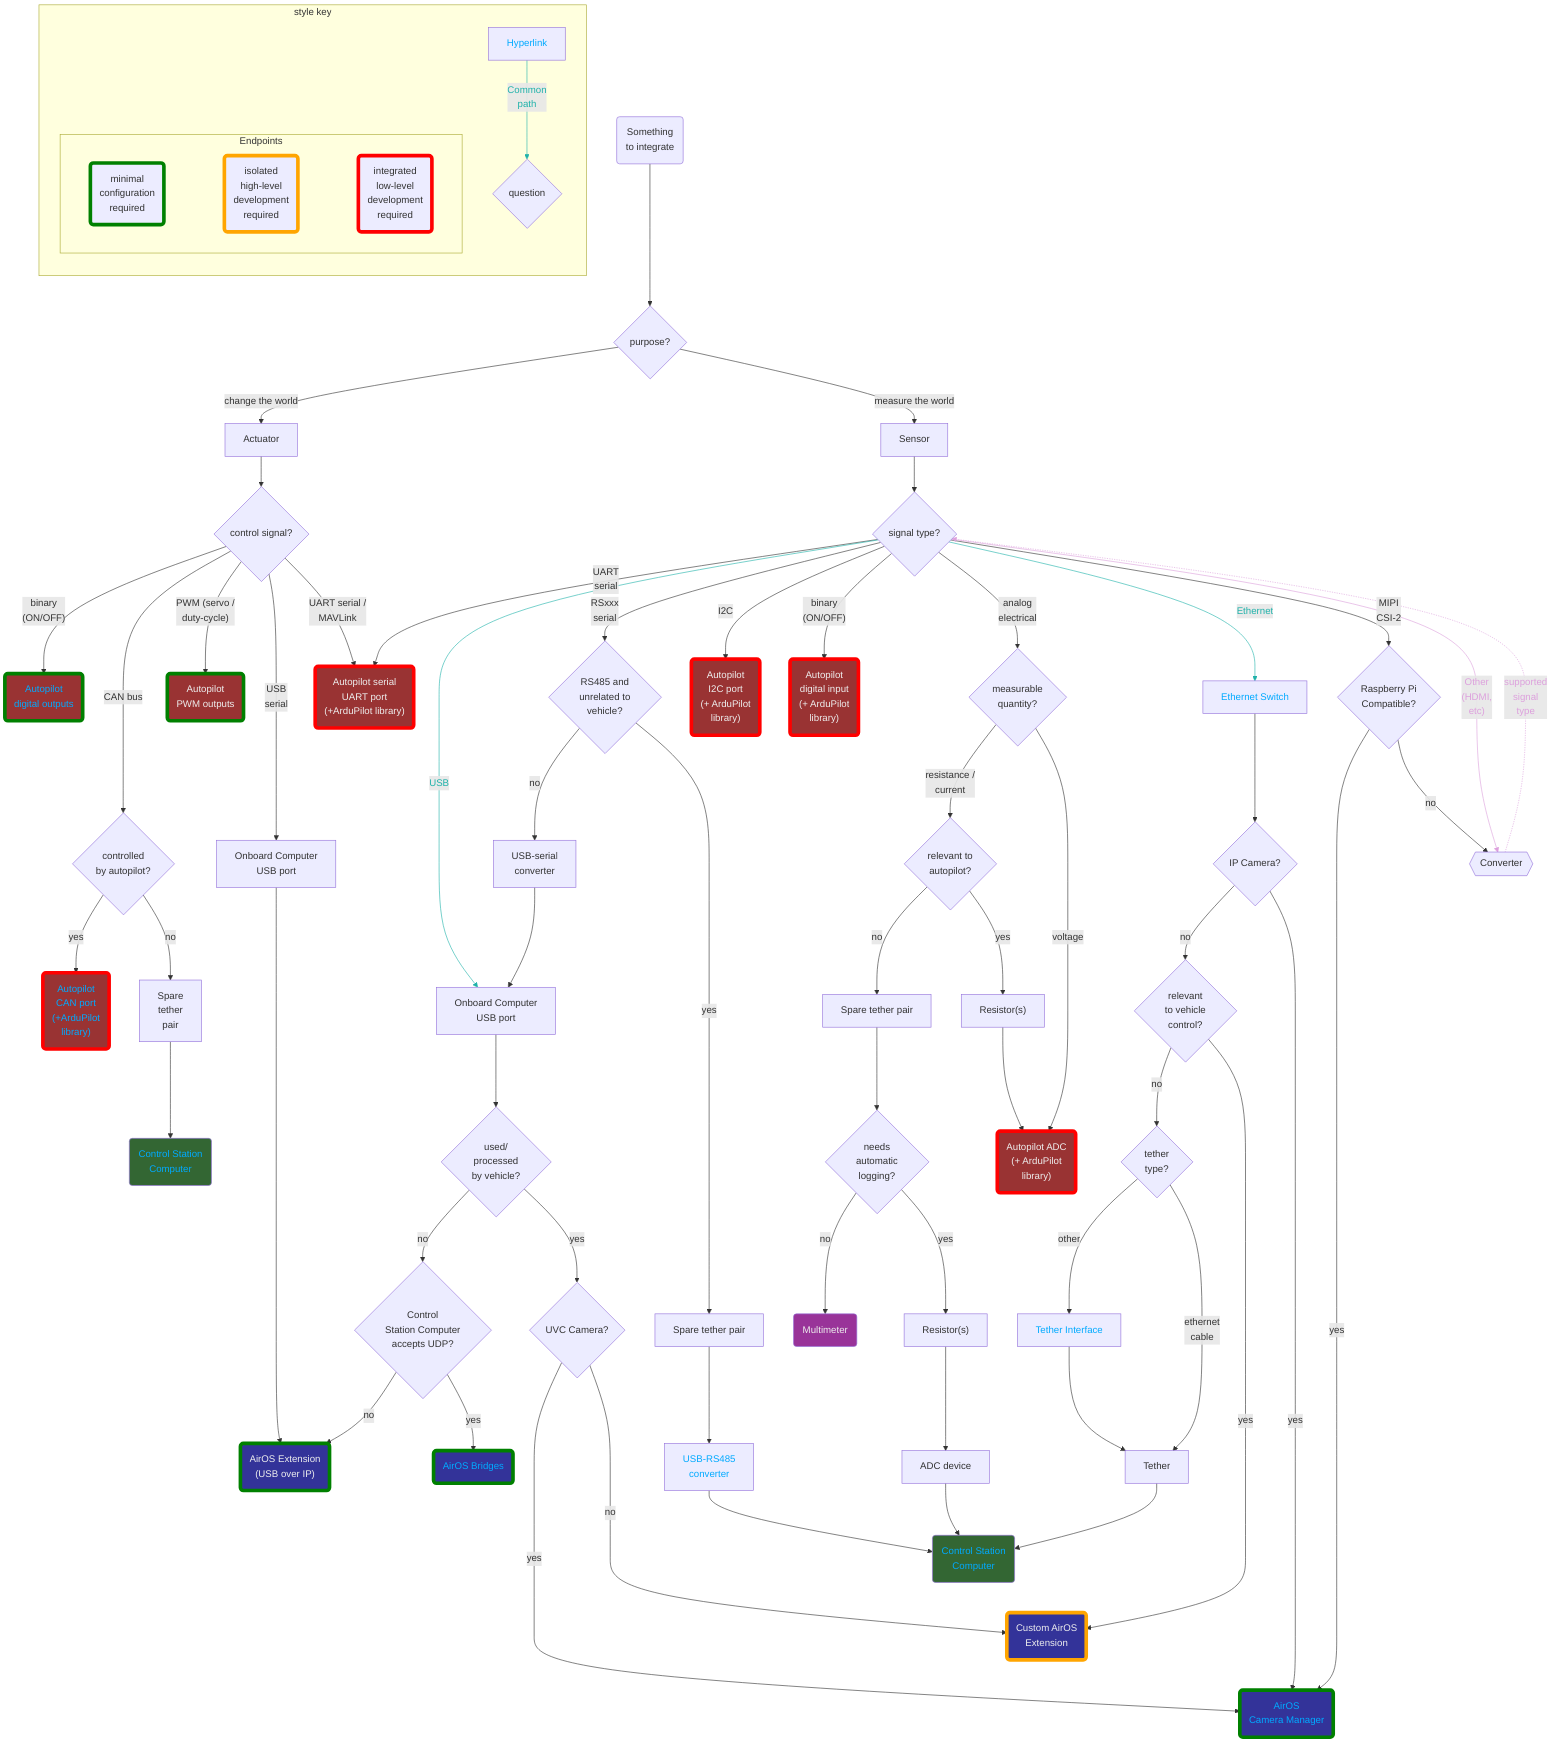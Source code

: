 flowchart TD
    start(Something<br>to integrate)
    start --> Q1{purpose?}
    Q1 -- change the world --> Actuator
        Actuator --> QA1{control signal?}
            QA1 -- "binary<br>(ON/OFF)" --> ADO(Autopilot<br>digital outputs):::Autopilot
            QA1 -- "CAN bus" ---> QCAN{"controlled<br>by autopilot?"}
                QCAN -- "yes" --> ACP("Autopilot<br>CAN port<br>(+ArduPilot<br>library)"):::Autopilot
                QCAN -- "no" --> STP1[Spare<br>tether<br>pair] --> CSC1("Control Station<br>Computer"):::Computer
            QA1 -- "PWM (servo /<br>duty-cycle)" --> APO(Autopilot<br>PWM outputs):::Autopilot
            QA1 -- "USB<br>serial" ---> OCUSB1["Onboard Computer<br>USB port"] --> BEUIP("AirOS Extension<br>(USB over IP)"):::AirOS
            QA1 -- "UART serial /<br>MAVLink" --> ASP("Autopilot serial<br>UART port<br>(+ArduPilot library)"):::Autopilot
    Q1 -- measure the world --> Sensor
        Sensor --> QS1{signal type?}
            QS1 -- "UART<br>serial" --> ASP
            QS1 -- "USB" --> OCUSB2["Onboard Computer<br>USB port"]
            QS1 -- "RSxxx<br>serial" --> QUSB{RS485 and<br>unrelated to<br>vehicle?}
                QUSB -- "no" --> USC1[USB-serial<br>converter] --> OCUSB2 --> QOC1{used/<br>processed<br>by vehicle?}
                    QOC1 -- "no" --> QOC2{Control<br>Station Computer<br>accepts UDP?}
                        QOC2 -- "no" --> BEUIP
                        QOC2 -- "yes" --> BB(AirOS Bridges):::AirOS
                    QOC1 -- "yes" --> QOC3{UVC Camera?}
                        QOC3 -- "yes" -----> BCM(AirOS<br>Camera Manager):::AirOS
                        QOC3 -- "no" ----> BEC2(Custom AirOS<br>Extension):::AirOS
                QUSB -- "yes" --> STP2[Spare tether pair] --> URC[USB-RS485<br>converter] --> CSC2(Control Station<br>Computer):::Computer
            QS1 -- "I2C" --> AI2C("Autopilot<br>I2C port<br>(+ ArduPilot<br>library)"):::Autopilot
            QS1 -- "binary<br>(ON/OFF)" --> ASD("Autopilot<br>digital input<br>(+ ArduPilot<br>library)"):::Autopilot
            QS1 -- "analog<br>electrical" --> QS2{measurable<br>quantity?}
                QS2 -- "resistance /<br>current" --> QS3{relevant to<br>autopilot?}
                    QS3 -- "no" --> STP3[Spare tether pair] --> QS4{needs<br>automatic<br>logging?}
                        QS4 -- "no" --> MM(Multimeter):::Other
                        QS4 -- "yes" --> C2["Resistor(s)"] --> ADC2[ADC device] --> CSC2
                    QS3 -- "yes" --> C1["Resistor(s)"] --> AADC("Autopilot ADC<br>(+ ArduPilot<br>library)"):::Autopilot
                QS2 -- "voltage" --> AADC
            QS1 -- "Ethernet" --> ES[Ethernet Switch] --> QE1{IP Camera?}
                QE1 -- "no" --> QE2{relevant<br>to vehicle<br>control?}
                    QE2 -- "no" --> QE3{tether<br>type?}
                        QE3 -- "other" --> TI[Tether Interface] --> Tether
                        QE3 -- "ethernet<br>cable" --> Tether --> CSC2
                    QE2 -- "yes" --> BEC2
                QE1 -- "yes" --> BCM
            QS1 -- "MIPI<br>CSI-2" --> QRPi{Raspberry Pi<br>Compatible?}
                QRPi -- "yes" --> BCM
                QRPi -- "no" --> Co{{Converter}}
            QS1 -- "Other<br>(HDMI,<br>etc)" --> Co -. supported<br>signal<br>type .-> QS1

    subgraph SK [style key]
        direction TB
        Hyperlink:::Link -- "Common<br>path" --> Q{question}
        subgraph Endpoints
            direction LR
            EZ(minimal<br>configuration<br>required):::Easy ~~~
            MED(isolated<br>high-level<br>development<br>required):::Medium ~~~
            HARD(integrated<br>low-level<br>development<br>required):::Hard
        end
    end

    %% ---------------- ARROW STYLING ----------------- %%
    %% style individual arrows, nth, counted in definition order
    %%  label components (e.g. color) cannot override edgeLabel overrides
    linkStyle 15,42,57 stroke:lightseagreen,color:lightseagreen;
    linkStyle 55,56 stroke:plum,color:plum;

    %% ----------------- NODE STYLING ------------------ %%
    %% integration difficulties
    classDef Easy stroke:green,stroke-width:6px;
    classDef Medium stroke:orange,stroke-width:6px;
    classDef Hard stroke:red,stroke-width:6px;

    class ADO,APO,BB,BEUSB,BCM,BEUIP Easy;
    class BEC1,BEC2,BOS Medium;
    class ACP,ASP,AI2C,ASD,AADC Hard;

    %% primary integration endpoint
    classDef AirOS fill:#339,color:#eee;
    classDef Autopilot fill:#933,color:#eee;
    classDef Computer fill:#363,color:#eee;
    classDef Other fill:#939,color:#eee;

    %% hyperlinks
    click ADO "../hardware/additional/electronic-switches/"
    click ACP "https://ardupilot.org/dev/docs/can-bus.html"
    click BB "../../usage/advanced/#serial-bridges"
    click CSC1 "../hardware/required/control-computer/"
    click CSC2 "../hardware/required/control-computer/"
    click BCM "../../usage/advanced/#video-streams"
    click ES "../hardware/additional/ethernet-switch/"
    click TI "../hardware/recommended/tether-interface/"
    click URC "https://airdroper.org/store/comm-control-power/tether-interface/bluart-r1-rp/"

    classDef Link color:#0af;
    class ADO,ACP,BB,CSC1,CSC2,BCM,ES,TI,URC Link;